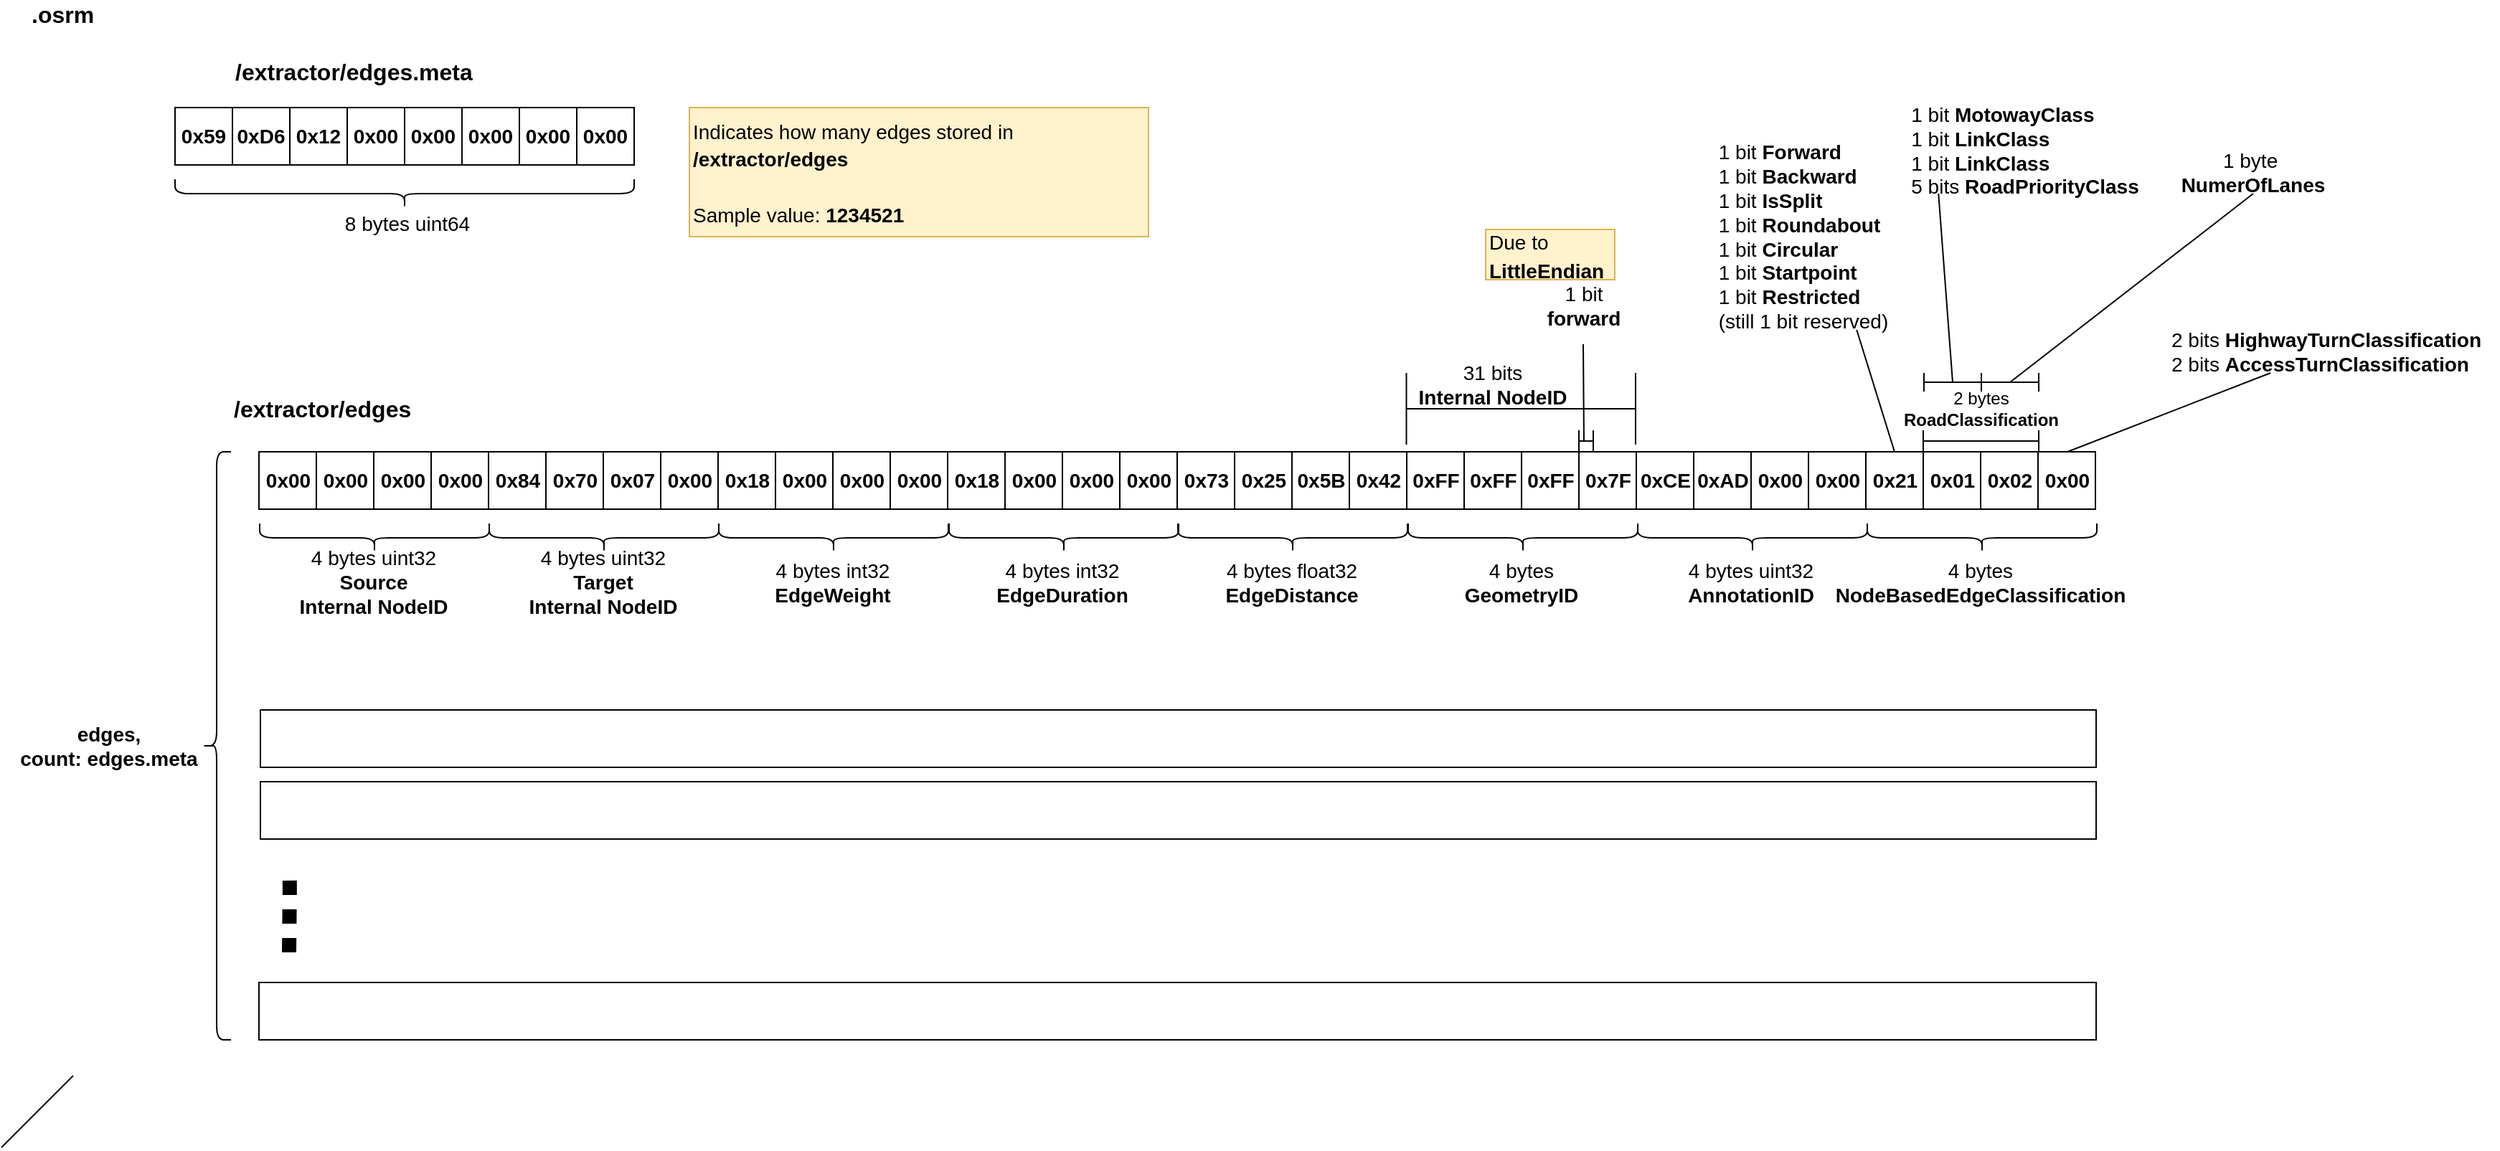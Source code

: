 <mxfile version="12.4.2" type="github" pages="1">
  <diagram id="peSgpNI3BcgGdvSU9K40" name="Page-1">
    <mxGraphModel dx="2066" dy="1163" grid="1" gridSize="10" guides="1" tooltips="1" connect="1" arrows="1" fold="1" page="1" pageScale="1" pageWidth="1169" pageHeight="827" math="0" shadow="0">
      <root>
        <mxCell id="0"/>
        <mxCell id="1" parent="0"/>
        <mxCell id="VliR9g0e-GEGa0XOMWeD-1" value="0x59" style="rounded=0;whiteSpace=wrap;html=1;fontStyle=1;fontSize=14;" parent="1" vertex="1">
          <mxGeometry x="141" y="85" width="40" height="40" as="geometry"/>
        </mxCell>
        <mxCell id="VliR9g0e-GEGa0XOMWeD-2" value="0xD6" style="rounded=0;whiteSpace=wrap;html=1;fontStyle=1;fontSize=14;" parent="1" vertex="1">
          <mxGeometry x="181" y="85" width="40" height="40" as="geometry"/>
        </mxCell>
        <mxCell id="VliR9g0e-GEGa0XOMWeD-3" value="0x12" style="rounded=0;whiteSpace=wrap;html=1;fontStyle=1;fontSize=14;" parent="1" vertex="1">
          <mxGeometry x="221" y="85" width="40" height="40" as="geometry"/>
        </mxCell>
        <mxCell id="VliR9g0e-GEGa0XOMWeD-4" value="0x00" style="rounded=0;whiteSpace=wrap;html=1;fontStyle=1;fontSize=14;" parent="1" vertex="1">
          <mxGeometry x="261" y="85" width="40" height="40" as="geometry"/>
        </mxCell>
        <mxCell id="VliR9g0e-GEGa0XOMWeD-5" value="0x00" style="rounded=0;whiteSpace=wrap;html=1;fontStyle=1;fontSize=14;" parent="1" vertex="1">
          <mxGeometry x="301" y="85" width="40" height="40" as="geometry"/>
        </mxCell>
        <mxCell id="VliR9g0e-GEGa0XOMWeD-6" value="0x00" style="rounded=0;whiteSpace=wrap;html=1;fontStyle=1;fontSize=14;" parent="1" vertex="1">
          <mxGeometry x="341" y="85" width="40" height="40" as="geometry"/>
        </mxCell>
        <mxCell id="VliR9g0e-GEGa0XOMWeD-7" value="0x00" style="rounded=0;whiteSpace=wrap;html=1;fontStyle=1;fontSize=14;" parent="1" vertex="1">
          <mxGeometry x="381" y="85" width="40" height="40" as="geometry"/>
        </mxCell>
        <mxCell id="VliR9g0e-GEGa0XOMWeD-8" value="0x00" style="rounded=0;whiteSpace=wrap;html=1;fontStyle=1;fontSize=14;" parent="1" vertex="1">
          <mxGeometry x="421" y="85" width="40" height="40" as="geometry"/>
        </mxCell>
        <mxCell id="VliR9g0e-GEGa0XOMWeD-28" value="" style="shape=curlyBracket;whiteSpace=wrap;html=1;rounded=1;fontSize=14;rotation=-90;" parent="1" vertex="1">
          <mxGeometry x="291" y="-15" width="20" height="320" as="geometry"/>
        </mxCell>
        <mxCell id="VliR9g0e-GEGa0XOMWeD-29" value="8 bytes uint64" style="text;html=1;strokeColor=none;fillColor=none;align=center;verticalAlign=middle;whiteSpace=wrap;rounded=0;fontSize=14;" parent="1" vertex="1">
          <mxGeometry x="221" y="156" width="164" height="20" as="geometry"/>
        </mxCell>
        <mxCell id="ZOe7THteKk9-Ha0sNbh8-1" value=".osrm " style="text;html=1;strokeColor=none;fillColor=none;align=left;verticalAlign=middle;whiteSpace=wrap;rounded=0;fontSize=16;fontStyle=1" parent="1" vertex="1">
          <mxGeometry x="39" y="10" width="245" height="20" as="geometry"/>
        </mxCell>
        <mxCell id="1GXQoTSjyK3YCtDIwdtC-1" value="/extractor/edges.meta" style="text;html=1;strokeColor=none;fillColor=none;align=left;verticalAlign=middle;whiteSpace=wrap;rounded=0;fontSize=16;fontStyle=1" parent="1" vertex="1">
          <mxGeometry x="181" y="50" width="245" height="20" as="geometry"/>
        </mxCell>
        <mxCell id="1GXQoTSjyK3YCtDIwdtC-2" value="&lt;font style=&quot;font-size: 14px&quot;&gt;&lt;span style=&quot;font-weight: normal&quot;&gt;Indicates how many edges stored in &lt;br&gt;&lt;/span&gt;/extractor/edges&lt;br&gt;&lt;br&gt;&lt;span style=&quot;font-weight: 400 ; text-align: center&quot;&gt;Sample value:&amp;nbsp;&lt;/span&gt;&lt;b style=&quot;text-align: center&quot;&gt;1234521&lt;/b&gt;&lt;br&gt;&lt;/font&gt;" style="text;html=1;strokeColor=#d6b656;fillColor=#fff2cc;align=left;verticalAlign=middle;whiteSpace=wrap;rounded=0;fontSize=16;fontStyle=1" parent="1" vertex="1">
          <mxGeometry x="499.5" y="85" width="320" height="90" as="geometry"/>
        </mxCell>
        <mxCell id="1GXQoTSjyK3YCtDIwdtC-5" value="/extractor/edges" style="text;html=1;strokeColor=none;fillColor=none;align=left;verticalAlign=middle;whiteSpace=wrap;rounded=0;fontSize=16;fontStyle=1" parent="1" vertex="1">
          <mxGeometry x="180" y="285" width="245" height="20" as="geometry"/>
        </mxCell>
        <mxCell id="1GXQoTSjyK3YCtDIwdtC-6" value="0x00" style="rounded=0;whiteSpace=wrap;html=1;fontStyle=1;fontSize=14;" parent="1" vertex="1">
          <mxGeometry x="199.5" y="325" width="40" height="40" as="geometry"/>
        </mxCell>
        <mxCell id="1GXQoTSjyK3YCtDIwdtC-7" value="0x00" style="rounded=0;whiteSpace=wrap;html=1;fontStyle=1;fontSize=14;" parent="1" vertex="1">
          <mxGeometry x="239.5" y="325" width="40" height="40" as="geometry"/>
        </mxCell>
        <mxCell id="1GXQoTSjyK3YCtDIwdtC-8" value="0x00" style="rounded=0;whiteSpace=wrap;html=1;fontStyle=1;fontSize=14;" parent="1" vertex="1">
          <mxGeometry x="279.5" y="325" width="40" height="40" as="geometry"/>
        </mxCell>
        <mxCell id="1GXQoTSjyK3YCtDIwdtC-9" value="0x00" style="rounded=0;whiteSpace=wrap;html=1;fontStyle=1;fontSize=14;" parent="1" vertex="1">
          <mxGeometry x="319.5" y="325" width="40" height="40" as="geometry"/>
        </mxCell>
        <mxCell id="1GXQoTSjyK3YCtDIwdtC-10" value="0x84" style="rounded=0;whiteSpace=wrap;html=1;fontStyle=1;fontSize=14;" parent="1" vertex="1">
          <mxGeometry x="359.5" y="325" width="40" height="40" as="geometry"/>
        </mxCell>
        <mxCell id="1GXQoTSjyK3YCtDIwdtC-11" value="0x70" style="rounded=0;whiteSpace=wrap;html=1;fontStyle=1;fontSize=14;" parent="1" vertex="1">
          <mxGeometry x="399.5" y="325" width="40" height="40" as="geometry"/>
        </mxCell>
        <mxCell id="1GXQoTSjyK3YCtDIwdtC-12" value="0x07" style="rounded=0;whiteSpace=wrap;html=1;fontStyle=1;fontSize=14;" parent="1" vertex="1">
          <mxGeometry x="439.5" y="325" width="40" height="40" as="geometry"/>
        </mxCell>
        <mxCell id="1GXQoTSjyK3YCtDIwdtC-13" value="0x00" style="rounded=0;whiteSpace=wrap;html=1;fontStyle=1;fontSize=14;" parent="1" vertex="1">
          <mxGeometry x="479.5" y="325" width="40" height="40" as="geometry"/>
        </mxCell>
        <mxCell id="1GXQoTSjyK3YCtDIwdtC-14" value="" style="shape=curlyBracket;whiteSpace=wrap;html=1;rounded=1;fontSize=14;rotation=-90;" parent="1" vertex="1">
          <mxGeometry x="270" y="305" width="20" height="160" as="geometry"/>
        </mxCell>
        <mxCell id="1GXQoTSjyK3YCtDIwdtC-15" value="4 bytes uint32&lt;br&gt;&lt;b&gt;Source &lt;br&gt;Internal NodeID&lt;/b&gt;&lt;b&gt;&lt;br&gt;&lt;/b&gt;" style="text;html=1;strokeColor=none;fillColor=none;align=center;verticalAlign=middle;whiteSpace=wrap;rounded=0;fontSize=14;" parent="1" vertex="1">
          <mxGeometry x="180" y="388.5" width="199" height="55" as="geometry"/>
        </mxCell>
        <mxCell id="1GXQoTSjyK3YCtDIwdtC-16" value="0x18" style="rounded=0;whiteSpace=wrap;html=1;fontStyle=1;fontSize=14;" parent="1" vertex="1">
          <mxGeometry x="519.5" y="325" width="40" height="40" as="geometry"/>
        </mxCell>
        <mxCell id="1GXQoTSjyK3YCtDIwdtC-17" value="0x00" style="rounded=0;whiteSpace=wrap;html=1;fontStyle=1;fontSize=14;" parent="1" vertex="1">
          <mxGeometry x="559.5" y="325" width="40" height="40" as="geometry"/>
        </mxCell>
        <mxCell id="1GXQoTSjyK3YCtDIwdtC-18" value="0x00" style="rounded=0;whiteSpace=wrap;html=1;fontStyle=1;fontSize=14;" parent="1" vertex="1">
          <mxGeometry x="599.5" y="325" width="40" height="40" as="geometry"/>
        </mxCell>
        <mxCell id="1GXQoTSjyK3YCtDIwdtC-19" value="0x00" style="rounded=0;whiteSpace=wrap;html=1;fontStyle=1;fontSize=14;" parent="1" vertex="1">
          <mxGeometry x="639.5" y="325" width="40" height="40" as="geometry"/>
        </mxCell>
        <mxCell id="1GXQoTSjyK3YCtDIwdtC-20" value="0x18" style="rounded=0;whiteSpace=wrap;html=1;fontStyle=1;fontSize=14;" parent="1" vertex="1">
          <mxGeometry x="679.5" y="325" width="40" height="40" as="geometry"/>
        </mxCell>
        <mxCell id="1GXQoTSjyK3YCtDIwdtC-21" value="0x00" style="rounded=0;whiteSpace=wrap;html=1;fontStyle=1;fontSize=14;" parent="1" vertex="1">
          <mxGeometry x="719.5" y="325" width="40" height="40" as="geometry"/>
        </mxCell>
        <mxCell id="1GXQoTSjyK3YCtDIwdtC-22" value="0x00" style="rounded=0;whiteSpace=wrap;html=1;fontStyle=1;fontSize=14;" parent="1" vertex="1">
          <mxGeometry x="759.5" y="325" width="40" height="40" as="geometry"/>
        </mxCell>
        <mxCell id="1GXQoTSjyK3YCtDIwdtC-23" value="0x00" style="rounded=0;whiteSpace=wrap;html=1;fontStyle=1;fontSize=14;" parent="1" vertex="1">
          <mxGeometry x="799.5" y="325" width="40" height="40" as="geometry"/>
        </mxCell>
        <mxCell id="1GXQoTSjyK3YCtDIwdtC-24" value="" style="shape=curlyBracket;whiteSpace=wrap;html=1;rounded=1;fontSize=14;rotation=-90;" parent="1" vertex="1">
          <mxGeometry x="430" y="305" width="20" height="160" as="geometry"/>
        </mxCell>
        <mxCell id="1GXQoTSjyK3YCtDIwdtC-31" value="" style="shape=curlyBracket;whiteSpace=wrap;html=1;rounded=1;fontSize=14;rotation=0;" parent="1" vertex="1">
          <mxGeometry x="160" y="325" width="20" height="410" as="geometry"/>
        </mxCell>
        <mxCell id="1GXQoTSjyK3YCtDIwdtC-32" value="" style="rounded=0;whiteSpace=wrap;html=1;" parent="1" vertex="1">
          <mxGeometry x="200.5" y="505" width="1279.5" height="40" as="geometry"/>
        </mxCell>
        <mxCell id="1GXQoTSjyK3YCtDIwdtC-33" value="" style="rounded=0;whiteSpace=wrap;html=1;" parent="1" vertex="1">
          <mxGeometry x="200.5" y="555" width="1279.5" height="40" as="geometry"/>
        </mxCell>
        <mxCell id="1GXQoTSjyK3YCtDIwdtC-34" value="" style="endArrow=none;dashed=1;html=1;strokeWidth=10;strokeColor=#000000;rounded=1;dashPattern=1 1;" parent="1" edge="1">
          <mxGeometry width="50" height="50" relative="1" as="geometry">
            <mxPoint x="220.5" y="674" as="sourcePoint"/>
            <mxPoint x="220.5" y="614" as="targetPoint"/>
            <Array as="points">
              <mxPoint x="221" y="624"/>
            </Array>
          </mxGeometry>
        </mxCell>
        <mxCell id="1GXQoTSjyK3YCtDIwdtC-35" value="&lt;b&gt;edges, &lt;br&gt;count: edges.meta&lt;/b&gt;" style="text;html=1;strokeColor=none;fillColor=none;align=center;verticalAlign=middle;whiteSpace=wrap;rounded=0;fontSize=14;" parent="1" vertex="1">
          <mxGeometry x="20" y="497.5" width="150" height="65" as="geometry"/>
        </mxCell>
        <mxCell id="1GXQoTSjyK3YCtDIwdtC-36" value="" style="rounded=0;whiteSpace=wrap;html=1;" parent="1" vertex="1">
          <mxGeometry x="199.5" y="695" width="1280.5" height="40" as="geometry"/>
        </mxCell>
        <mxCell id="1GXQoTSjyK3YCtDIwdtC-38" value="4 bytes uint32&lt;br&gt;&lt;b&gt;Target &lt;br&gt;Internal NodeID&lt;/b&gt;&lt;b&gt;&lt;br&gt;&lt;/b&gt;" style="text;html=1;strokeColor=none;fillColor=none;align=center;verticalAlign=middle;whiteSpace=wrap;rounded=0;fontSize=14;" parent="1" vertex="1">
          <mxGeometry x="339.5" y="388.5" width="199" height="55" as="geometry"/>
        </mxCell>
        <mxCell id="LCOS7pQHtBjKBEXSgl_J-1" value="" style="shape=curlyBracket;whiteSpace=wrap;html=1;rounded=1;fontSize=14;rotation=-90;" parent="1" vertex="1">
          <mxGeometry x="590" y="305" width="20" height="160" as="geometry"/>
        </mxCell>
        <mxCell id="LCOS7pQHtBjKBEXSgl_J-2" value="4 bytes int32&lt;br&gt;&lt;b&gt;EdgeWeight&lt;br&gt;&lt;/b&gt;" style="text;html=1;strokeColor=none;fillColor=none;align=center;verticalAlign=middle;whiteSpace=wrap;rounded=0;fontSize=14;" parent="1" vertex="1">
          <mxGeometry x="499.5" y="388.5" width="199" height="55" as="geometry"/>
        </mxCell>
        <mxCell id="LCOS7pQHtBjKBEXSgl_J-3" value="" style="shape=curlyBracket;whiteSpace=wrap;html=1;rounded=1;fontSize=14;rotation=-90;" parent="1" vertex="1">
          <mxGeometry x="750.5" y="305" width="20" height="160" as="geometry"/>
        </mxCell>
        <mxCell id="LCOS7pQHtBjKBEXSgl_J-4" value="4 bytes int32&lt;br&gt;&lt;b&gt;EdgeDuration&lt;br&gt;&lt;/b&gt;" style="text;html=1;strokeColor=none;fillColor=none;align=center;verticalAlign=middle;whiteSpace=wrap;rounded=0;fontSize=14;" parent="1" vertex="1">
          <mxGeometry x="660" y="388.5" width="199" height="55" as="geometry"/>
        </mxCell>
        <mxCell id="LCOS7pQHtBjKBEXSgl_J-5" value="0x73" style="rounded=0;whiteSpace=wrap;html=1;fontStyle=1;fontSize=14;" parent="1" vertex="1">
          <mxGeometry x="839.5" y="325" width="40" height="40" as="geometry"/>
        </mxCell>
        <mxCell id="LCOS7pQHtBjKBEXSgl_J-6" value="0x25" style="rounded=0;whiteSpace=wrap;html=1;fontStyle=1;fontSize=14;" parent="1" vertex="1">
          <mxGeometry x="879.5" y="325" width="40" height="40" as="geometry"/>
        </mxCell>
        <mxCell id="LCOS7pQHtBjKBEXSgl_J-7" value="0x5B" style="rounded=0;whiteSpace=wrap;html=1;fontStyle=1;fontSize=14;" parent="1" vertex="1">
          <mxGeometry x="919.5" y="325" width="40" height="40" as="geometry"/>
        </mxCell>
        <mxCell id="LCOS7pQHtBjKBEXSgl_J-8" value="0x42" style="rounded=0;whiteSpace=wrap;html=1;fontStyle=1;fontSize=14;" parent="1" vertex="1">
          <mxGeometry x="959.5" y="325" width="40" height="40" as="geometry"/>
        </mxCell>
        <mxCell id="LCOS7pQHtBjKBEXSgl_J-9" value="0xFF" style="rounded=0;whiteSpace=wrap;html=1;fontStyle=1;fontSize=14;" parent="1" vertex="1">
          <mxGeometry x="999.5" y="325" width="40" height="40" as="geometry"/>
        </mxCell>
        <mxCell id="LCOS7pQHtBjKBEXSgl_J-10" value="0xFF" style="rounded=0;whiteSpace=wrap;html=1;fontStyle=1;fontSize=14;" parent="1" vertex="1">
          <mxGeometry x="1039.5" y="325" width="40" height="40" as="geometry"/>
        </mxCell>
        <mxCell id="LCOS7pQHtBjKBEXSgl_J-11" value="0xFF" style="rounded=0;whiteSpace=wrap;html=1;fontStyle=1;fontSize=14;" parent="1" vertex="1">
          <mxGeometry x="1079.5" y="325" width="40" height="40" as="geometry"/>
        </mxCell>
        <mxCell id="LCOS7pQHtBjKBEXSgl_J-12" value="0x7F" style="rounded=0;whiteSpace=wrap;html=1;fontStyle=1;fontSize=14;" parent="1" vertex="1">
          <mxGeometry x="1119.5" y="325" width="40" height="40" as="geometry"/>
        </mxCell>
        <mxCell id="LCOS7pQHtBjKBEXSgl_J-13" value="0xCE" style="rounded=0;whiteSpace=wrap;html=1;fontStyle=1;fontSize=14;" parent="1" vertex="1">
          <mxGeometry x="1159.5" y="325" width="40" height="40" as="geometry"/>
        </mxCell>
        <mxCell id="LCOS7pQHtBjKBEXSgl_J-14" value="0xAD" style="rounded=0;whiteSpace=wrap;html=1;fontStyle=1;fontSize=14;" parent="1" vertex="1">
          <mxGeometry x="1199.5" y="325" width="40" height="40" as="geometry"/>
        </mxCell>
        <mxCell id="LCOS7pQHtBjKBEXSgl_J-15" value="0x00" style="rounded=0;whiteSpace=wrap;html=1;fontStyle=1;fontSize=14;" parent="1" vertex="1">
          <mxGeometry x="1239.5" y="325" width="40" height="40" as="geometry"/>
        </mxCell>
        <mxCell id="LCOS7pQHtBjKBEXSgl_J-16" value="0x00" style="rounded=0;whiteSpace=wrap;html=1;fontStyle=1;fontSize=14;" parent="1" vertex="1">
          <mxGeometry x="1279.5" y="325" width="40" height="40" as="geometry"/>
        </mxCell>
        <mxCell id="LCOS7pQHtBjKBEXSgl_J-17" value="0x21" style="rounded=0;whiteSpace=wrap;html=1;fontStyle=1;fontSize=14;" parent="1" vertex="1">
          <mxGeometry x="1319.5" y="325" width="40" height="40" as="geometry"/>
        </mxCell>
        <mxCell id="LCOS7pQHtBjKBEXSgl_J-18" value="0x01" style="rounded=0;whiteSpace=wrap;html=1;fontStyle=1;fontSize=14;" parent="1" vertex="1">
          <mxGeometry x="1359.5" y="325" width="40" height="40" as="geometry"/>
        </mxCell>
        <mxCell id="LCOS7pQHtBjKBEXSgl_J-19" value="0x02" style="rounded=0;whiteSpace=wrap;html=1;fontStyle=1;fontSize=14;" parent="1" vertex="1">
          <mxGeometry x="1399.5" y="325" width="40" height="40" as="geometry"/>
        </mxCell>
        <mxCell id="LCOS7pQHtBjKBEXSgl_J-20" value="0x00" style="rounded=0;whiteSpace=wrap;html=1;fontStyle=1;fontSize=14;" parent="1" vertex="1">
          <mxGeometry x="1439.5" y="325" width="40" height="40" as="geometry"/>
        </mxCell>
        <mxCell id="LCOS7pQHtBjKBEXSgl_J-21" value="" style="shape=curlyBracket;whiteSpace=wrap;html=1;rounded=1;fontSize=14;rotation=-90;" parent="1" vertex="1">
          <mxGeometry x="910" y="305" width="20" height="160" as="geometry"/>
        </mxCell>
        <mxCell id="LCOS7pQHtBjKBEXSgl_J-22" value="4 bytes float32&lt;br&gt;&lt;b&gt;EdgeDistance&lt;br&gt;&lt;/b&gt;" style="text;html=1;strokeColor=none;fillColor=none;align=center;verticalAlign=middle;whiteSpace=wrap;rounded=0;fontSize=14;" parent="1" vertex="1">
          <mxGeometry x="819.5" y="388.5" width="199" height="55" as="geometry"/>
        </mxCell>
        <mxCell id="LCOS7pQHtBjKBEXSgl_J-23" value="" style="shape=curlyBracket;whiteSpace=wrap;html=1;rounded=1;fontSize=14;rotation=-90;" parent="1" vertex="1">
          <mxGeometry x="1070.5" y="305" width="20" height="160" as="geometry"/>
        </mxCell>
        <mxCell id="LCOS7pQHtBjKBEXSgl_J-24" value="4 bytes&lt;br&gt;&lt;b&gt;GeometryID&lt;br&gt;&lt;/b&gt;" style="text;html=1;strokeColor=none;fillColor=none;align=center;verticalAlign=middle;whiteSpace=wrap;rounded=0;fontSize=14;" parent="1" vertex="1">
          <mxGeometry x="980" y="388.5" width="199" height="55" as="geometry"/>
        </mxCell>
        <mxCell id="LCOS7pQHtBjKBEXSgl_J-25" value="" style="shape=curlyBracket;whiteSpace=wrap;html=1;rounded=1;fontSize=14;rotation=-90;" parent="1" vertex="1">
          <mxGeometry x="1230.5" y="305" width="20" height="160" as="geometry"/>
        </mxCell>
        <mxCell id="LCOS7pQHtBjKBEXSgl_J-26" value="4 bytes uint32&lt;br&gt;&lt;b&gt;AnnotationID&lt;br&gt;&lt;/b&gt;" style="text;html=1;strokeColor=none;fillColor=none;align=center;verticalAlign=middle;whiteSpace=wrap;rounded=0;fontSize=14;" parent="1" vertex="1">
          <mxGeometry x="1140" y="388.5" width="199" height="55" as="geometry"/>
        </mxCell>
        <mxCell id="LCOS7pQHtBjKBEXSgl_J-27" value="" style="shape=curlyBracket;whiteSpace=wrap;html=1;rounded=1;fontSize=14;rotation=-90;" parent="1" vertex="1">
          <mxGeometry x="1390.5" y="305" width="20" height="160" as="geometry"/>
        </mxCell>
        <mxCell id="LCOS7pQHtBjKBEXSgl_J-28" value="4 bytes&lt;br&gt;&lt;b&gt;NodeBasedEdgeClassification&lt;br&gt;&lt;/b&gt;" style="text;html=1;strokeColor=none;fillColor=none;align=center;verticalAlign=middle;whiteSpace=wrap;rounded=0;fontSize=14;" parent="1" vertex="1">
          <mxGeometry x="1300" y="388.5" width="199" height="55" as="geometry"/>
        </mxCell>
        <mxCell id="LCOS7pQHtBjKBEXSgl_J-29" value="" style="shape=crossbar;whiteSpace=wrap;html=1;rounded=1;" parent="1" vertex="1">
          <mxGeometry x="999.25" y="270" width="159.75" height="50" as="geometry"/>
        </mxCell>
        <mxCell id="LCOS7pQHtBjKBEXSgl_J-31" value="" style="shape=crossbar;whiteSpace=wrap;html=1;rounded=1;" parent="1" vertex="1">
          <mxGeometry x="1119.5" y="310" width="10" height="15" as="geometry"/>
        </mxCell>
        <mxCell id="LCOS7pQHtBjKBEXSgl_J-32" value="31 bits&lt;br&gt;&lt;b&gt;Internal NodeID&lt;br&gt;&lt;/b&gt;" style="text;html=1;strokeColor=none;fillColor=none;align=center;verticalAlign=middle;whiteSpace=wrap;rounded=0;fontSize=14;" parent="1" vertex="1">
          <mxGeometry x="959.5" y="250" width="199" height="55" as="geometry"/>
        </mxCell>
        <mxCell id="LCOS7pQHtBjKBEXSgl_J-33" value="1 bit&lt;br&gt;&lt;b&gt;forward&lt;br&gt;&lt;/b&gt;" style="text;html=1;strokeColor=none;fillColor=none;align=center;verticalAlign=middle;whiteSpace=wrap;rounded=0;fontSize=14;" parent="1" vertex="1">
          <mxGeometry x="1077.75" y="195" width="89.5" height="55" as="geometry"/>
        </mxCell>
        <mxCell id="aOTyq8T4zzu366zdv131-3" value="" style="endArrow=none;html=1;entryX=0.5;entryY=1;entryDx=0;entryDy=0;" edge="1" parent="1" target="LCOS7pQHtBjKBEXSgl_J-33">
          <mxGeometry width="50" height="50" relative="1" as="geometry">
            <mxPoint x="1123" y="318" as="sourcePoint"/>
            <mxPoint x="1143" y="258" as="targetPoint"/>
          </mxGeometry>
        </mxCell>
        <mxCell id="aOTyq8T4zzu366zdv131-6" value="&lt;font style=&quot;font-size: 14px&quot;&gt;&lt;span style=&quot;font-weight: normal&quot;&gt;Due to&lt;/span&gt; LittleEndian&lt;br&gt;&lt;/font&gt;" style="text;html=1;strokeColor=#d6b656;fillColor=#fff2cc;align=left;verticalAlign=middle;whiteSpace=wrap;rounded=0;fontSize=16;fontStyle=1" vertex="1" parent="1">
          <mxGeometry x="1054.5" y="170" width="90" height="35" as="geometry"/>
        </mxCell>
        <mxCell id="aOTyq8T4zzu366zdv131-15" style="rounded=0;orthogonalLoop=1;jettySize=auto;html=1;exitX=0.75;exitY=1;exitDx=0;exitDy=0;entryX=0.5;entryY=0;entryDx=0;entryDy=0;endArrow=none;endFill=0;" edge="1" parent="1" source="aOTyq8T4zzu366zdv131-7" target="LCOS7pQHtBjKBEXSgl_J-17">
          <mxGeometry relative="1" as="geometry"/>
        </mxCell>
        <mxCell id="aOTyq8T4zzu366zdv131-7" value="&lt;div style=&quot;text-align: left&quot;&gt;1 bit &lt;b&gt;Forward&lt;/b&gt;&lt;/div&gt;&lt;div style=&quot;text-align: left&quot;&gt;1 bit &lt;b&gt;Backward&lt;/b&gt;&lt;/div&gt;&lt;div style=&quot;text-align: left&quot;&gt;1 bit &lt;b&gt;IsSplit&lt;/b&gt;&lt;/div&gt;&lt;div style=&quot;text-align: left&quot;&gt;1 bit &lt;b&gt;Roundabout&lt;/b&gt;&lt;/div&gt;&lt;div style=&quot;text-align: left&quot;&gt;1 bit &lt;b&gt;Circular&lt;/b&gt;&lt;/div&gt;&lt;div style=&quot;text-align: left&quot;&gt;1 bit &lt;b&gt;Startpoint&lt;/b&gt;&lt;/div&gt;&lt;div style=&quot;text-align: left&quot;&gt;&lt;span&gt;1 bit&amp;nbsp;&lt;/span&gt;&lt;b&gt;Restricted&lt;/b&gt;&lt;/div&gt;&lt;div style=&quot;text-align: left&quot;&gt;(still 1 bit reserved)&lt;/div&gt;" style="text;html=1;strokeColor=none;fillColor=none;align=center;verticalAlign=middle;whiteSpace=wrap;rounded=0;fontSize=14;" vertex="1" parent="1">
          <mxGeometry x="1199.5" y="110" width="151.5" height="130" as="geometry"/>
        </mxCell>
        <mxCell id="aOTyq8T4zzu366zdv131-14" value="" style="endArrow=none;html=1;" edge="1" parent="1">
          <mxGeometry width="50" height="50" relative="1" as="geometry">
            <mxPoint x="20" y="810" as="sourcePoint"/>
            <mxPoint x="70" y="760" as="targetPoint"/>
          </mxGeometry>
        </mxCell>
        <mxCell id="aOTyq8T4zzu366zdv131-16" value="&lt;div style=&quot;text-align: left&quot;&gt;&lt;span&gt;2 bits&amp;nbsp;&lt;/span&gt;&lt;b&gt;HighwayTurnClassification&lt;/b&gt;&lt;br&gt;&lt;/div&gt;&lt;div style=&quot;text-align: left&quot;&gt;&lt;span&gt;2 bits&amp;nbsp;&lt;/span&gt;&lt;b&gt;AccessTurnClassification&lt;/b&gt;&lt;/div&gt;" style="text;html=1;strokeColor=none;fillColor=none;align=center;verticalAlign=middle;whiteSpace=wrap;rounded=0;fontSize=14;" vertex="1" parent="1">
          <mxGeometry x="1520" y="240" width="240.5" height="30" as="geometry"/>
        </mxCell>
        <mxCell id="aOTyq8T4zzu366zdv131-17" value="" style="endArrow=none;html=1;" edge="1" parent="1" target="aOTyq8T4zzu366zdv131-16">
          <mxGeometry width="50" height="50" relative="1" as="geometry">
            <mxPoint x="1460" y="325" as="sourcePoint"/>
            <mxPoint x="1480" y="265" as="targetPoint"/>
          </mxGeometry>
        </mxCell>
        <mxCell id="aOTyq8T4zzu366zdv131-18" value="&lt;div style=&quot;text-align: left&quot;&gt;&lt;span&gt;1 bit&amp;nbsp;&lt;/span&gt;&lt;b&gt;MotowayClass&lt;/b&gt;&lt;br&gt;&lt;/div&gt;&lt;div style=&quot;text-align: left&quot;&gt;&lt;span&gt;1 bit&amp;nbsp;&lt;/span&gt;&lt;b&gt;LinkClass&lt;/b&gt;&lt;/div&gt;&lt;div style=&quot;text-align: left&quot;&gt;1 bit&amp;nbsp;&lt;b&gt;LinkClass&lt;/b&gt;&lt;b&gt;&lt;br&gt;&lt;/b&gt;&lt;/div&gt;&lt;div style=&quot;text-align: left&quot;&gt;5 bits&amp;nbsp;&lt;b&gt;RoadPriorityClass&lt;/b&gt;&lt;/div&gt;" style="text;html=1;strokeColor=none;fillColor=none;align=center;verticalAlign=middle;whiteSpace=wrap;rounded=0;fontSize=14;" vertex="1" parent="1">
          <mxGeometry x="1310" y="85" width="240.5" height="60" as="geometry"/>
        </mxCell>
        <mxCell id="aOTyq8T4zzu366zdv131-19" style="rounded=0;orthogonalLoop=1;jettySize=auto;html=1;exitX=0.25;exitY=1;exitDx=0;exitDy=0;endArrow=none;endFill=0;entryX=0.5;entryY=0.5;entryDx=0;entryDy=0;entryPerimeter=0;" edge="1" parent="1" source="aOTyq8T4zzu366zdv131-18" target="aOTyq8T4zzu366zdv131-24">
          <mxGeometry relative="1" as="geometry">
            <mxPoint x="1323.125" y="250" as="sourcePoint"/>
            <mxPoint x="1370" y="260" as="targetPoint"/>
          </mxGeometry>
        </mxCell>
        <mxCell id="aOTyq8T4zzu366zdv131-20" value="&lt;div&gt;&lt;span&gt;1 byte&amp;nbsp;&lt;/span&gt;&lt;/div&gt;&lt;div&gt;&lt;b&gt;NumerOfLanes&lt;/b&gt;&lt;br&gt;&lt;/div&gt;" style="text;html=1;strokeColor=none;fillColor=none;align=center;verticalAlign=middle;whiteSpace=wrap;rounded=0;fontSize=14;" vertex="1" parent="1">
          <mxGeometry x="1520" y="115" width="139" height="30" as="geometry"/>
        </mxCell>
        <mxCell id="aOTyq8T4zzu366zdv131-21" style="rounded=0;orthogonalLoop=1;jettySize=auto;html=1;exitX=0.5;exitY=1;exitDx=0;exitDy=0;endArrow=none;endFill=0;entryX=0.5;entryY=0.5;entryDx=0;entryDy=0;entryPerimeter=0;" edge="1" parent="1" source="aOTyq8T4zzu366zdv131-20" target="aOTyq8T4zzu366zdv131-26">
          <mxGeometry relative="1" as="geometry">
            <mxPoint x="1380.125" y="155" as="sourcePoint"/>
            <mxPoint x="1430" y="260" as="targetPoint"/>
          </mxGeometry>
        </mxCell>
        <mxCell id="aOTyq8T4zzu366zdv131-22" value="" style="shape=crossbar;whiteSpace=wrap;html=1;rounded=1;" vertex="1" parent="1">
          <mxGeometry x="1359.5" y="310" width="80.5" height="15" as="geometry"/>
        </mxCell>
        <mxCell id="aOTyq8T4zzu366zdv131-23" value="2 bytes&lt;br style=&quot;font-size: 12px;&quot;&gt;&lt;b style=&quot;font-size: 12px;&quot;&gt;RoadClassification&lt;br style=&quot;font-size: 12px;&quot;&gt;&lt;/b&gt;" style="text;html=1;strokeColor=none;fillColor=none;align=center;verticalAlign=middle;whiteSpace=wrap;rounded=0;fontSize=12;" vertex="1" parent="1">
          <mxGeometry x="1329.5" y="280" width="140" height="30" as="geometry"/>
        </mxCell>
        <mxCell id="aOTyq8T4zzu366zdv131-24" value="" style="shape=crossbar;whiteSpace=wrap;html=1;rounded=1;fontSize=12;" vertex="1" parent="1">
          <mxGeometry x="1360" y="270" width="40" height="13" as="geometry"/>
        </mxCell>
        <mxCell id="aOTyq8T4zzu366zdv131-26" value="" style="shape=crossbar;whiteSpace=wrap;html=1;rounded=1;fontSize=12;" vertex="1" parent="1">
          <mxGeometry x="1400" y="270" width="40" height="13" as="geometry"/>
        </mxCell>
      </root>
    </mxGraphModel>
  </diagram>
</mxfile>
